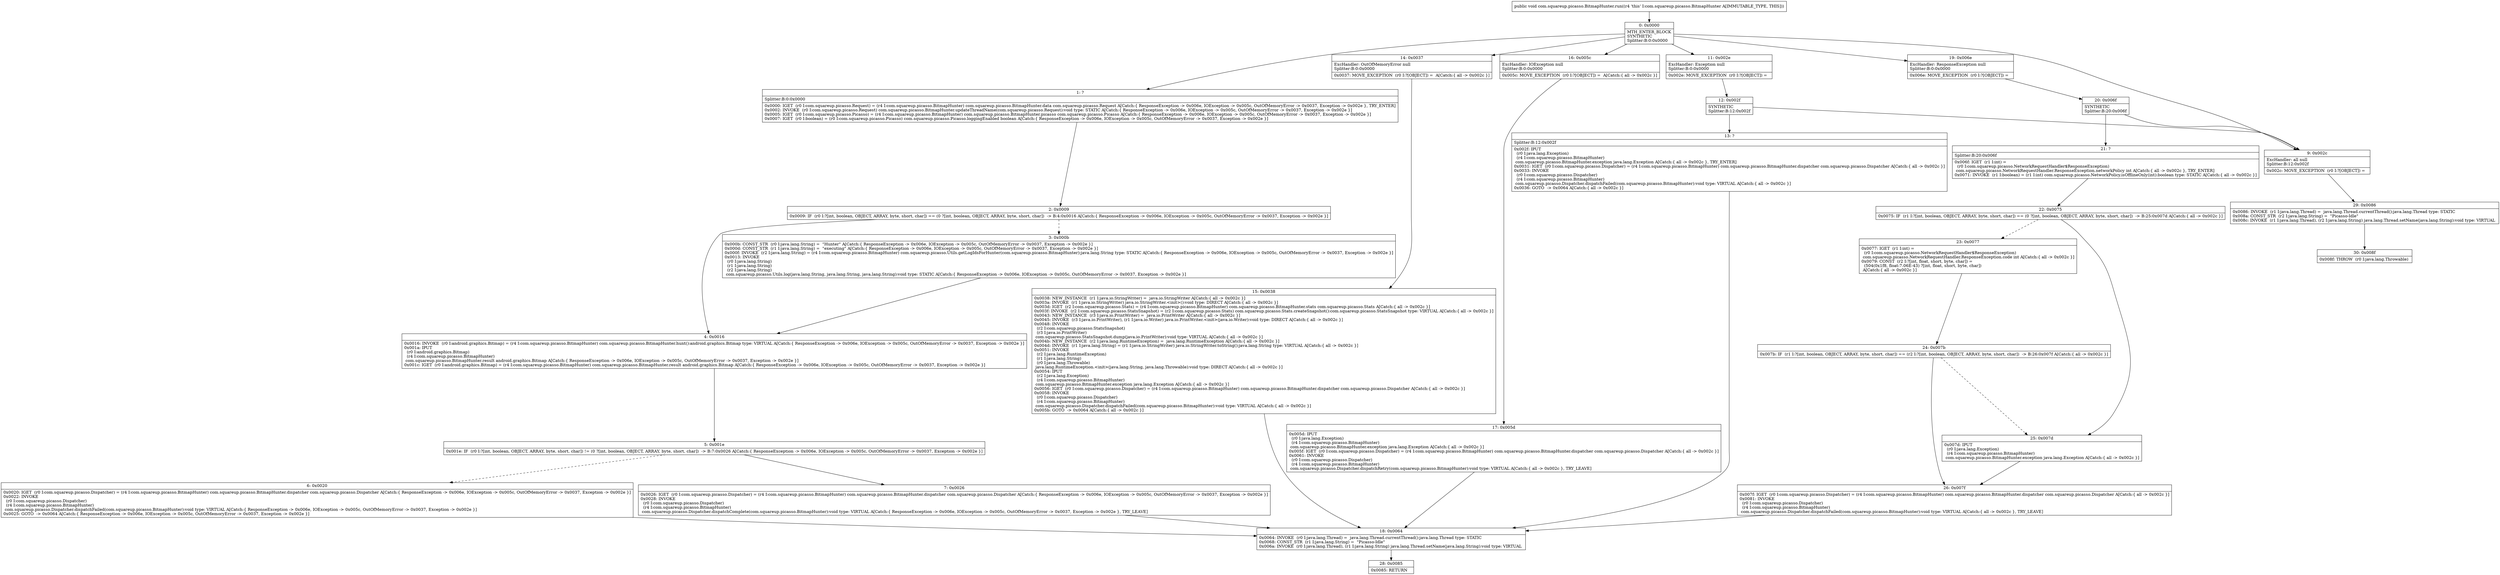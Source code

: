 digraph "CFG forcom.squareup.picasso.BitmapHunter.run()V" {
Node_0 [shape=record,label="{0\:\ 0x0000|MTH_ENTER_BLOCK\lSYNTHETIC\lSplitter:B:0:0x0000\l}"];
Node_1 [shape=record,label="{1\:\ ?|Splitter:B:0:0x0000\l|0x0000: IGET  (r0 I:com.squareup.picasso.Request) = (r4 I:com.squareup.picasso.BitmapHunter) com.squareup.picasso.BitmapHunter.data com.squareup.picasso.Request A[Catch:\{ ResponseException \-\> 0x006e, IOException \-\> 0x005c, OutOfMemoryError \-\> 0x0037, Exception \-\> 0x002e \}, TRY_ENTER]\l0x0002: INVOKE  (r0 I:com.squareup.picasso.Request) com.squareup.picasso.BitmapHunter.updateThreadName(com.squareup.picasso.Request):void type: STATIC A[Catch:\{ ResponseException \-\> 0x006e, IOException \-\> 0x005c, OutOfMemoryError \-\> 0x0037, Exception \-\> 0x002e \}]\l0x0005: IGET  (r0 I:com.squareup.picasso.Picasso) = (r4 I:com.squareup.picasso.BitmapHunter) com.squareup.picasso.BitmapHunter.picasso com.squareup.picasso.Picasso A[Catch:\{ ResponseException \-\> 0x006e, IOException \-\> 0x005c, OutOfMemoryError \-\> 0x0037, Exception \-\> 0x002e \}]\l0x0007: IGET  (r0 I:boolean) = (r0 I:com.squareup.picasso.Picasso) com.squareup.picasso.Picasso.loggingEnabled boolean A[Catch:\{ ResponseException \-\> 0x006e, IOException \-\> 0x005c, OutOfMemoryError \-\> 0x0037, Exception \-\> 0x002e \}]\l}"];
Node_2 [shape=record,label="{2\:\ 0x0009|0x0009: IF  (r0 I:?[int, boolean, OBJECT, ARRAY, byte, short, char]) == (0 ?[int, boolean, OBJECT, ARRAY, byte, short, char])  \-\> B:4:0x0016 A[Catch:\{ ResponseException \-\> 0x006e, IOException \-\> 0x005c, OutOfMemoryError \-\> 0x0037, Exception \-\> 0x002e \}]\l}"];
Node_3 [shape=record,label="{3\:\ 0x000b|0x000b: CONST_STR  (r0 I:java.lang.String) =  \"Hunter\" A[Catch:\{ ResponseException \-\> 0x006e, IOException \-\> 0x005c, OutOfMemoryError \-\> 0x0037, Exception \-\> 0x002e \}]\l0x000d: CONST_STR  (r1 I:java.lang.String) =  \"executing\" A[Catch:\{ ResponseException \-\> 0x006e, IOException \-\> 0x005c, OutOfMemoryError \-\> 0x0037, Exception \-\> 0x002e \}]\l0x000f: INVOKE  (r2 I:java.lang.String) = (r4 I:com.squareup.picasso.BitmapHunter) com.squareup.picasso.Utils.getLogIdsForHunter(com.squareup.picasso.BitmapHunter):java.lang.String type: STATIC A[Catch:\{ ResponseException \-\> 0x006e, IOException \-\> 0x005c, OutOfMemoryError \-\> 0x0037, Exception \-\> 0x002e \}]\l0x0013: INVOKE  \l  (r0 I:java.lang.String)\l  (r1 I:java.lang.String)\l  (r2 I:java.lang.String)\l com.squareup.picasso.Utils.log(java.lang.String, java.lang.String, java.lang.String):void type: STATIC A[Catch:\{ ResponseException \-\> 0x006e, IOException \-\> 0x005c, OutOfMemoryError \-\> 0x0037, Exception \-\> 0x002e \}]\l}"];
Node_4 [shape=record,label="{4\:\ 0x0016|0x0016: INVOKE  (r0 I:android.graphics.Bitmap) = (r4 I:com.squareup.picasso.BitmapHunter) com.squareup.picasso.BitmapHunter.hunt():android.graphics.Bitmap type: VIRTUAL A[Catch:\{ ResponseException \-\> 0x006e, IOException \-\> 0x005c, OutOfMemoryError \-\> 0x0037, Exception \-\> 0x002e \}]\l0x001a: IPUT  \l  (r0 I:android.graphics.Bitmap)\l  (r4 I:com.squareup.picasso.BitmapHunter)\l com.squareup.picasso.BitmapHunter.result android.graphics.Bitmap A[Catch:\{ ResponseException \-\> 0x006e, IOException \-\> 0x005c, OutOfMemoryError \-\> 0x0037, Exception \-\> 0x002e \}]\l0x001c: IGET  (r0 I:android.graphics.Bitmap) = (r4 I:com.squareup.picasso.BitmapHunter) com.squareup.picasso.BitmapHunter.result android.graphics.Bitmap A[Catch:\{ ResponseException \-\> 0x006e, IOException \-\> 0x005c, OutOfMemoryError \-\> 0x0037, Exception \-\> 0x002e \}]\l}"];
Node_5 [shape=record,label="{5\:\ 0x001e|0x001e: IF  (r0 I:?[int, boolean, OBJECT, ARRAY, byte, short, char]) != (0 ?[int, boolean, OBJECT, ARRAY, byte, short, char])  \-\> B:7:0x0026 A[Catch:\{ ResponseException \-\> 0x006e, IOException \-\> 0x005c, OutOfMemoryError \-\> 0x0037, Exception \-\> 0x002e \}]\l}"];
Node_6 [shape=record,label="{6\:\ 0x0020|0x0020: IGET  (r0 I:com.squareup.picasso.Dispatcher) = (r4 I:com.squareup.picasso.BitmapHunter) com.squareup.picasso.BitmapHunter.dispatcher com.squareup.picasso.Dispatcher A[Catch:\{ ResponseException \-\> 0x006e, IOException \-\> 0x005c, OutOfMemoryError \-\> 0x0037, Exception \-\> 0x002e \}]\l0x0022: INVOKE  \l  (r0 I:com.squareup.picasso.Dispatcher)\l  (r4 I:com.squareup.picasso.BitmapHunter)\l com.squareup.picasso.Dispatcher.dispatchFailed(com.squareup.picasso.BitmapHunter):void type: VIRTUAL A[Catch:\{ ResponseException \-\> 0x006e, IOException \-\> 0x005c, OutOfMemoryError \-\> 0x0037, Exception \-\> 0x002e \}]\l0x0025: GOTO  \-\> 0x0064 A[Catch:\{ ResponseException \-\> 0x006e, IOException \-\> 0x005c, OutOfMemoryError \-\> 0x0037, Exception \-\> 0x002e \}]\l}"];
Node_7 [shape=record,label="{7\:\ 0x0026|0x0026: IGET  (r0 I:com.squareup.picasso.Dispatcher) = (r4 I:com.squareup.picasso.BitmapHunter) com.squareup.picasso.BitmapHunter.dispatcher com.squareup.picasso.Dispatcher A[Catch:\{ ResponseException \-\> 0x006e, IOException \-\> 0x005c, OutOfMemoryError \-\> 0x0037, Exception \-\> 0x002e \}]\l0x0028: INVOKE  \l  (r0 I:com.squareup.picasso.Dispatcher)\l  (r4 I:com.squareup.picasso.BitmapHunter)\l com.squareup.picasso.Dispatcher.dispatchComplete(com.squareup.picasso.BitmapHunter):void type: VIRTUAL A[Catch:\{ ResponseException \-\> 0x006e, IOException \-\> 0x005c, OutOfMemoryError \-\> 0x0037, Exception \-\> 0x002e \}, TRY_LEAVE]\l}"];
Node_9 [shape=record,label="{9\:\ 0x002c|ExcHandler: all null\lSplitter:B:12:0x002f\l|0x002c: MOVE_EXCEPTION  (r0 I:?[OBJECT]) =  \l}"];
Node_11 [shape=record,label="{11\:\ 0x002e|ExcHandler: Exception null\lSplitter:B:0:0x0000\l|0x002e: MOVE_EXCEPTION  (r0 I:?[OBJECT]) =  \l}"];
Node_12 [shape=record,label="{12\:\ 0x002f|SYNTHETIC\lSplitter:B:12:0x002f\l}"];
Node_13 [shape=record,label="{13\:\ ?|Splitter:B:12:0x002f\l|0x002f: IPUT  \l  (r0 I:java.lang.Exception)\l  (r4 I:com.squareup.picasso.BitmapHunter)\l com.squareup.picasso.BitmapHunter.exception java.lang.Exception A[Catch:\{ all \-\> 0x002c \}, TRY_ENTER]\l0x0031: IGET  (r0 I:com.squareup.picasso.Dispatcher) = (r4 I:com.squareup.picasso.BitmapHunter) com.squareup.picasso.BitmapHunter.dispatcher com.squareup.picasso.Dispatcher A[Catch:\{ all \-\> 0x002c \}]\l0x0033: INVOKE  \l  (r0 I:com.squareup.picasso.Dispatcher)\l  (r4 I:com.squareup.picasso.BitmapHunter)\l com.squareup.picasso.Dispatcher.dispatchFailed(com.squareup.picasso.BitmapHunter):void type: VIRTUAL A[Catch:\{ all \-\> 0x002c \}]\l0x0036: GOTO  \-\> 0x0064 A[Catch:\{ all \-\> 0x002c \}]\l}"];
Node_14 [shape=record,label="{14\:\ 0x0037|ExcHandler: OutOfMemoryError null\lSplitter:B:0:0x0000\l|0x0037: MOVE_EXCEPTION  (r0 I:?[OBJECT]) =  A[Catch:\{ all \-\> 0x002c \}]\l}"];
Node_15 [shape=record,label="{15\:\ 0x0038|0x0038: NEW_INSTANCE  (r1 I:java.io.StringWriter) =  java.io.StringWriter A[Catch:\{ all \-\> 0x002c \}]\l0x003a: INVOKE  (r1 I:java.io.StringWriter) java.io.StringWriter.\<init\>():void type: DIRECT A[Catch:\{ all \-\> 0x002c \}]\l0x003d: IGET  (r2 I:com.squareup.picasso.Stats) = (r4 I:com.squareup.picasso.BitmapHunter) com.squareup.picasso.BitmapHunter.stats com.squareup.picasso.Stats A[Catch:\{ all \-\> 0x002c \}]\l0x003f: INVOKE  (r2 I:com.squareup.picasso.StatsSnapshot) = (r2 I:com.squareup.picasso.Stats) com.squareup.picasso.Stats.createSnapshot():com.squareup.picasso.StatsSnapshot type: VIRTUAL A[Catch:\{ all \-\> 0x002c \}]\l0x0043: NEW_INSTANCE  (r3 I:java.io.PrintWriter) =  java.io.PrintWriter A[Catch:\{ all \-\> 0x002c \}]\l0x0045: INVOKE  (r3 I:java.io.PrintWriter), (r1 I:java.io.Writer) java.io.PrintWriter.\<init\>(java.io.Writer):void type: DIRECT A[Catch:\{ all \-\> 0x002c \}]\l0x0048: INVOKE  \l  (r2 I:com.squareup.picasso.StatsSnapshot)\l  (r3 I:java.io.PrintWriter)\l com.squareup.picasso.StatsSnapshot.dump(java.io.PrintWriter):void type: VIRTUAL A[Catch:\{ all \-\> 0x002c \}]\l0x004b: NEW_INSTANCE  (r2 I:java.lang.RuntimeException) =  java.lang.RuntimeException A[Catch:\{ all \-\> 0x002c \}]\l0x004d: INVOKE  (r1 I:java.lang.String) = (r1 I:java.io.StringWriter) java.io.StringWriter.toString():java.lang.String type: VIRTUAL A[Catch:\{ all \-\> 0x002c \}]\l0x0051: INVOKE  \l  (r2 I:java.lang.RuntimeException)\l  (r1 I:java.lang.String)\l  (r0 I:java.lang.Throwable)\l java.lang.RuntimeException.\<init\>(java.lang.String, java.lang.Throwable):void type: DIRECT A[Catch:\{ all \-\> 0x002c \}]\l0x0054: IPUT  \l  (r2 I:java.lang.Exception)\l  (r4 I:com.squareup.picasso.BitmapHunter)\l com.squareup.picasso.BitmapHunter.exception java.lang.Exception A[Catch:\{ all \-\> 0x002c \}]\l0x0056: IGET  (r0 I:com.squareup.picasso.Dispatcher) = (r4 I:com.squareup.picasso.BitmapHunter) com.squareup.picasso.BitmapHunter.dispatcher com.squareup.picasso.Dispatcher A[Catch:\{ all \-\> 0x002c \}]\l0x0058: INVOKE  \l  (r0 I:com.squareup.picasso.Dispatcher)\l  (r4 I:com.squareup.picasso.BitmapHunter)\l com.squareup.picasso.Dispatcher.dispatchFailed(com.squareup.picasso.BitmapHunter):void type: VIRTUAL A[Catch:\{ all \-\> 0x002c \}]\l0x005b: GOTO  \-\> 0x0064 A[Catch:\{ all \-\> 0x002c \}]\l}"];
Node_16 [shape=record,label="{16\:\ 0x005c|ExcHandler: IOException null\lSplitter:B:0:0x0000\l|0x005c: MOVE_EXCEPTION  (r0 I:?[OBJECT]) =  A[Catch:\{ all \-\> 0x002c \}]\l}"];
Node_17 [shape=record,label="{17\:\ 0x005d|0x005d: IPUT  \l  (r0 I:java.lang.Exception)\l  (r4 I:com.squareup.picasso.BitmapHunter)\l com.squareup.picasso.BitmapHunter.exception java.lang.Exception A[Catch:\{ all \-\> 0x002c \}]\l0x005f: IGET  (r0 I:com.squareup.picasso.Dispatcher) = (r4 I:com.squareup.picasso.BitmapHunter) com.squareup.picasso.BitmapHunter.dispatcher com.squareup.picasso.Dispatcher A[Catch:\{ all \-\> 0x002c \}]\l0x0061: INVOKE  \l  (r0 I:com.squareup.picasso.Dispatcher)\l  (r4 I:com.squareup.picasso.BitmapHunter)\l com.squareup.picasso.Dispatcher.dispatchRetry(com.squareup.picasso.BitmapHunter):void type: VIRTUAL A[Catch:\{ all \-\> 0x002c \}, TRY_LEAVE]\l}"];
Node_18 [shape=record,label="{18\:\ 0x0064|0x0064: INVOKE  (r0 I:java.lang.Thread) =  java.lang.Thread.currentThread():java.lang.Thread type: STATIC \l0x0068: CONST_STR  (r1 I:java.lang.String) =  \"Picasso\-Idle\" \l0x006a: INVOKE  (r0 I:java.lang.Thread), (r1 I:java.lang.String) java.lang.Thread.setName(java.lang.String):void type: VIRTUAL \l}"];
Node_19 [shape=record,label="{19\:\ 0x006e|ExcHandler: ResponseException null\lSplitter:B:0:0x0000\l|0x006e: MOVE_EXCEPTION  (r0 I:?[OBJECT]) =  \l}"];
Node_20 [shape=record,label="{20\:\ 0x006f|SYNTHETIC\lSplitter:B:20:0x006f\l}"];
Node_21 [shape=record,label="{21\:\ ?|Splitter:B:20:0x006f\l|0x006f: IGET  (r1 I:int) = \l  (r0 I:com.squareup.picasso.NetworkRequestHandler$ResponseException)\l com.squareup.picasso.NetworkRequestHandler.ResponseException.networkPolicy int A[Catch:\{ all \-\> 0x002c \}, TRY_ENTER]\l0x0071: INVOKE  (r1 I:boolean) = (r1 I:int) com.squareup.picasso.NetworkPolicy.isOfflineOnly(int):boolean type: STATIC A[Catch:\{ all \-\> 0x002c \}]\l}"];
Node_22 [shape=record,label="{22\:\ 0x0075|0x0075: IF  (r1 I:?[int, boolean, OBJECT, ARRAY, byte, short, char]) == (0 ?[int, boolean, OBJECT, ARRAY, byte, short, char])  \-\> B:25:0x007d A[Catch:\{ all \-\> 0x002c \}]\l}"];
Node_23 [shape=record,label="{23\:\ 0x0077|0x0077: IGET  (r1 I:int) = \l  (r0 I:com.squareup.picasso.NetworkRequestHandler$ResponseException)\l com.squareup.picasso.NetworkRequestHandler.ResponseException.code int A[Catch:\{ all \-\> 0x002c \}]\l0x0079: CONST  (r2 I:?[int, float, short, byte, char]) = \l  (504(0x1f8, float:7.06E\-43) ?[int, float, short, byte, char])\l A[Catch:\{ all \-\> 0x002c \}]\l}"];
Node_24 [shape=record,label="{24\:\ 0x007b|0x007b: IF  (r1 I:?[int, boolean, OBJECT, ARRAY, byte, short, char]) == (r2 I:?[int, boolean, OBJECT, ARRAY, byte, short, char])  \-\> B:26:0x007f A[Catch:\{ all \-\> 0x002c \}]\l}"];
Node_25 [shape=record,label="{25\:\ 0x007d|0x007d: IPUT  \l  (r0 I:java.lang.Exception)\l  (r4 I:com.squareup.picasso.BitmapHunter)\l com.squareup.picasso.BitmapHunter.exception java.lang.Exception A[Catch:\{ all \-\> 0x002c \}]\l}"];
Node_26 [shape=record,label="{26\:\ 0x007f|0x007f: IGET  (r0 I:com.squareup.picasso.Dispatcher) = (r4 I:com.squareup.picasso.BitmapHunter) com.squareup.picasso.BitmapHunter.dispatcher com.squareup.picasso.Dispatcher A[Catch:\{ all \-\> 0x002c \}]\l0x0081: INVOKE  \l  (r0 I:com.squareup.picasso.Dispatcher)\l  (r4 I:com.squareup.picasso.BitmapHunter)\l com.squareup.picasso.Dispatcher.dispatchFailed(com.squareup.picasso.BitmapHunter):void type: VIRTUAL A[Catch:\{ all \-\> 0x002c \}, TRY_LEAVE]\l}"];
Node_28 [shape=record,label="{28\:\ 0x0085|0x0085: RETURN   \l}"];
Node_29 [shape=record,label="{29\:\ 0x0086|0x0086: INVOKE  (r1 I:java.lang.Thread) =  java.lang.Thread.currentThread():java.lang.Thread type: STATIC \l0x008a: CONST_STR  (r2 I:java.lang.String) =  \"Picasso\-Idle\" \l0x008c: INVOKE  (r1 I:java.lang.Thread), (r2 I:java.lang.String) java.lang.Thread.setName(java.lang.String):void type: VIRTUAL \l}"];
Node_30 [shape=record,label="{30\:\ 0x008f|0x008f: THROW  (r0 I:java.lang.Throwable) \l}"];
MethodNode[shape=record,label="{public void com.squareup.picasso.BitmapHunter.run((r4 'this' I:com.squareup.picasso.BitmapHunter A[IMMUTABLE_TYPE, THIS])) }"];
MethodNode -> Node_0;
Node_0 -> Node_1;
Node_0 -> Node_19;
Node_0 -> Node_16;
Node_0 -> Node_14;
Node_0 -> Node_11;
Node_0 -> Node_9;
Node_1 -> Node_2;
Node_2 -> Node_3[style=dashed];
Node_2 -> Node_4;
Node_3 -> Node_4;
Node_4 -> Node_5;
Node_5 -> Node_6[style=dashed];
Node_5 -> Node_7;
Node_6 -> Node_18;
Node_7 -> Node_18;
Node_9 -> Node_29;
Node_11 -> Node_12;
Node_12 -> Node_13;
Node_12 -> Node_9;
Node_13 -> Node_18;
Node_14 -> Node_15;
Node_15 -> Node_18;
Node_16 -> Node_17;
Node_17 -> Node_18;
Node_18 -> Node_28;
Node_19 -> Node_20;
Node_20 -> Node_21;
Node_20 -> Node_9;
Node_21 -> Node_22;
Node_22 -> Node_23[style=dashed];
Node_22 -> Node_25;
Node_23 -> Node_24;
Node_24 -> Node_25[style=dashed];
Node_24 -> Node_26;
Node_25 -> Node_26;
Node_26 -> Node_18;
Node_29 -> Node_30;
}

